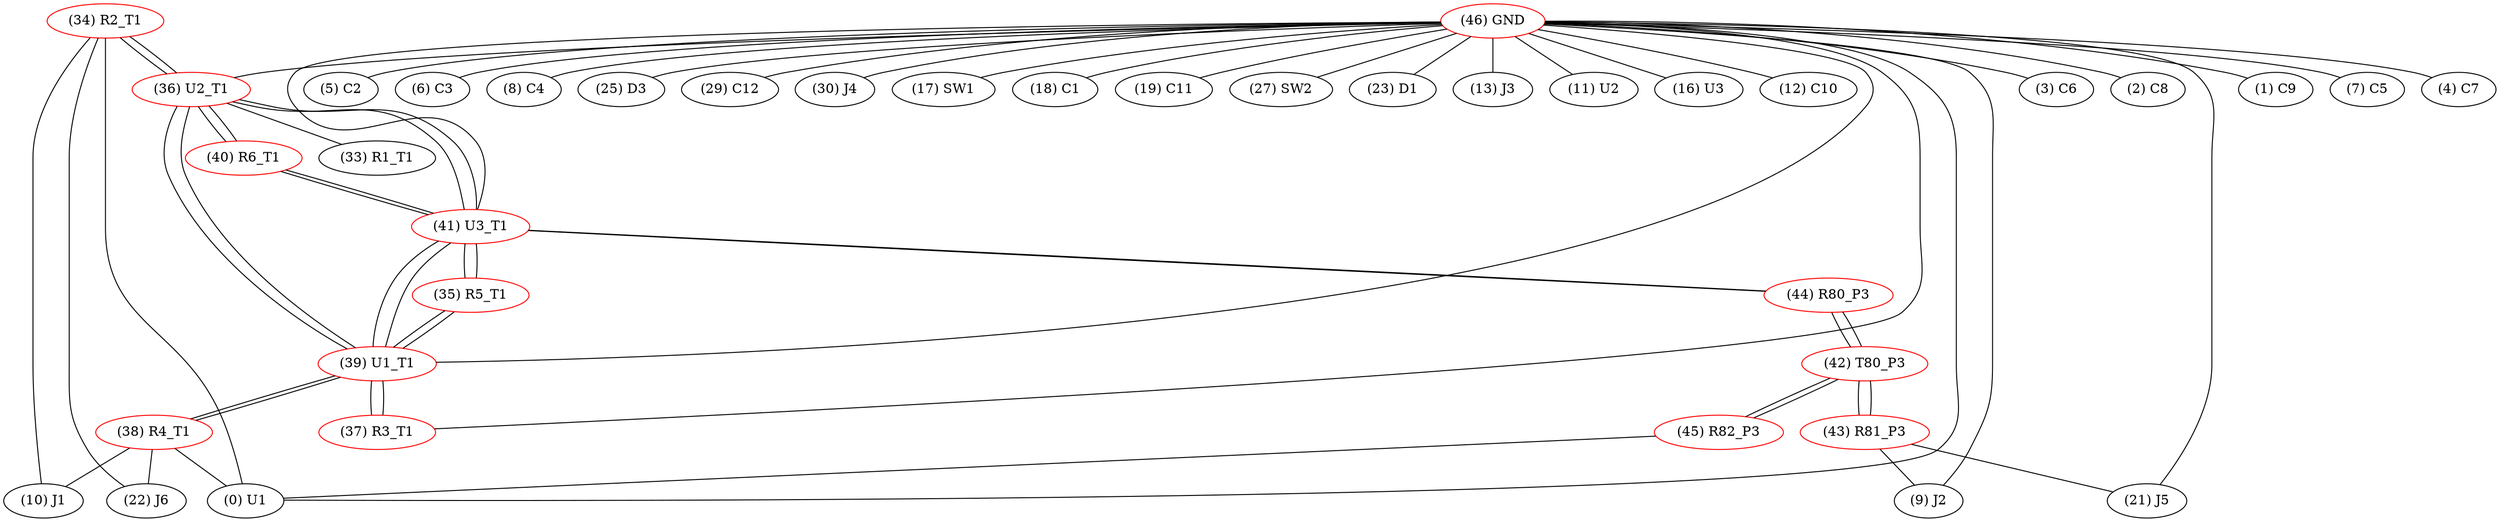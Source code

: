 graph {
	34 [label="(34) R2_T1" color=red]
	22 [label="(22) J6"]
	0 [label="(0) U1"]
	10 [label="(10) J1"]
	36 [label="(36) U2_T1"]
	35 [label="(35) R5_T1" color=red]
	41 [label="(41) U3_T1"]
	39 [label="(39) U1_T1"]
	36 [label="(36) U2_T1" color=red]
	41 [label="(41) U3_T1"]
	39 [label="(39) U1_T1"]
	34 [label="(34) R2_T1"]
	33 [label="(33) R1_T1"]
	40 [label="(40) R6_T1"]
	37 [label="(37) R3_T1" color=red]
	39 [label="(39) U1_T1"]
	38 [label="(38) R4_T1" color=red]
	0 [label="(0) U1"]
	22 [label="(22) J6"]
	10 [label="(10) J1"]
	39 [label="(39) U1_T1"]
	39 [label="(39) U1_T1" color=red]
	38 [label="(38) R4_T1"]
	36 [label="(36) U2_T1"]
	41 [label="(41) U3_T1"]
	35 [label="(35) R5_T1"]
	37 [label="(37) R3_T1"]
	40 [label="(40) R6_T1" color=red]
	41 [label="(41) U3_T1"]
	36 [label="(36) U2_T1"]
	41 [label="(41) U3_T1" color=red]
	40 [label="(40) R6_T1"]
	35 [label="(35) R5_T1"]
	36 [label="(36) U2_T1"]
	39 [label="(39) U1_T1"]
	44 [label="(44) R80_P3"]
	42 [label="(42) T80_P3" color=red]
	43 [label="(43) R81_P3"]
	45 [label="(45) R82_P3"]
	44 [label="(44) R80_P3"]
	43 [label="(43) R81_P3" color=red]
	21 [label="(21) J5"]
	9 [label="(9) J2"]
	42 [label="(42) T80_P3"]
	44 [label="(44) R80_P3" color=red]
	41 [label="(41) U3_T1"]
	42 [label="(42) T80_P3"]
	45 [label="(45) R82_P3" color=red]
	0 [label="(0) U1"]
	42 [label="(42) T80_P3"]
	46 [label="(46) GND" color=red]
	3 [label="(3) C6"]
	2 [label="(2) C8"]
	1 [label="(1) C9"]
	21 [label="(21) J5"]
	7 [label="(7) C5"]
	0 [label="(0) U1"]
	4 [label="(4) C7"]
	5 [label="(5) C2"]
	6 [label="(6) C3"]
	8 [label="(8) C4"]
	25 [label="(25) D3"]
	29 [label="(29) C12"]
	30 [label="(30) J4"]
	17 [label="(17) SW1"]
	18 [label="(18) C1"]
	19 [label="(19) C11"]
	9 [label="(9) J2"]
	27 [label="(27) SW2"]
	23 [label="(23) D1"]
	13 [label="(13) J3"]
	11 [label="(11) U2"]
	16 [label="(16) U3"]
	12 [label="(12) C10"]
	37 [label="(37) R3_T1"]
	41 [label="(41) U3_T1"]
	39 [label="(39) U1_T1"]
	36 [label="(36) U2_T1"]
	34 -- 22
	34 -- 0
	34 -- 10
	34 -- 36
	35 -- 41
	35 -- 39
	36 -- 41
	36 -- 39
	36 -- 34
	36 -- 33
	36 -- 40
	37 -- 39
	38 -- 0
	38 -- 22
	38 -- 10
	38 -- 39
	39 -- 38
	39 -- 36
	39 -- 41
	39 -- 35
	39 -- 37
	40 -- 41
	40 -- 36
	41 -- 40
	41 -- 35
	41 -- 36
	41 -- 39
	41 -- 44
	42 -- 43
	42 -- 45
	42 -- 44
	43 -- 21
	43 -- 9
	43 -- 42
	44 -- 41
	44 -- 42
	45 -- 0
	45 -- 42
	46 -- 3
	46 -- 2
	46 -- 1
	46 -- 21
	46 -- 7
	46 -- 0
	46 -- 4
	46 -- 5
	46 -- 6
	46 -- 8
	46 -- 25
	46 -- 29
	46 -- 30
	46 -- 17
	46 -- 18
	46 -- 19
	46 -- 9
	46 -- 27
	46 -- 23
	46 -- 13
	46 -- 11
	46 -- 16
	46 -- 12
	46 -- 37
	46 -- 41
	46 -- 39
	46 -- 36
}
